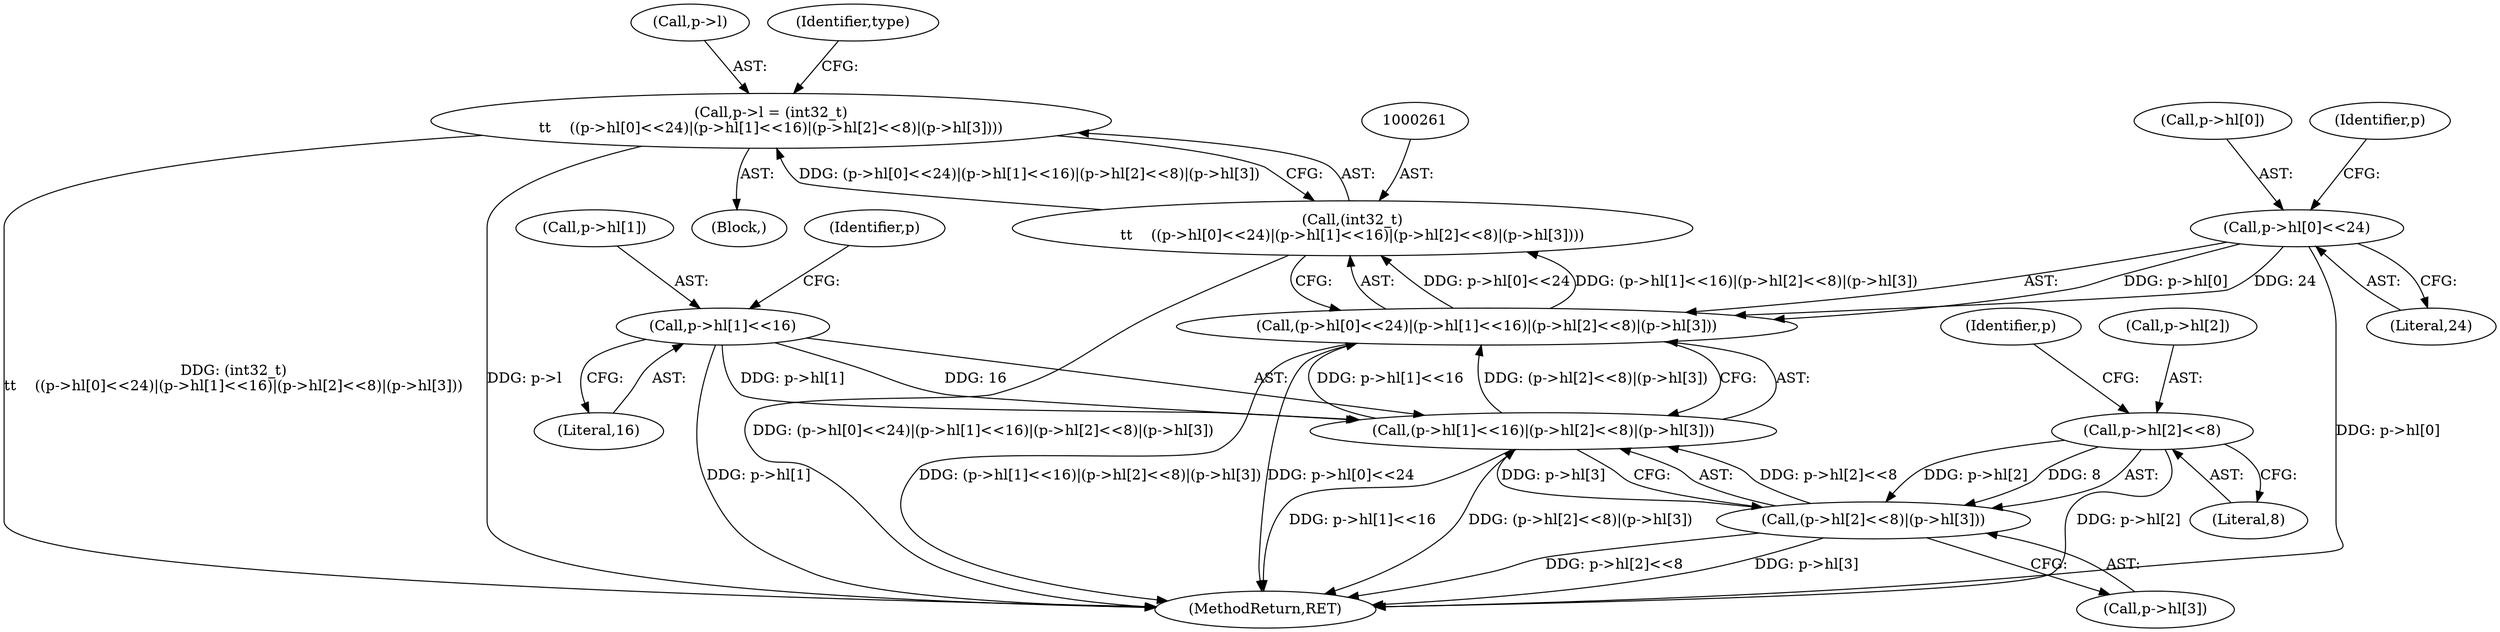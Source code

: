 digraph "0_file_59e63838913eee47f5c120a6c53d4565af638158@pointer" {
"1000256" [label="(Call,p->l = (int32_t)\n\t\t    ((p->hl[0]<<24)|(p->hl[1]<<16)|(p->hl[2]<<8)|(p->hl[3])))"];
"1000260" [label="(Call,(int32_t)\n\t\t    ((p->hl[0]<<24)|(p->hl[1]<<16)|(p->hl[2]<<8)|(p->hl[3])))"];
"1000262" [label="(Call,(p->hl[0]<<24)|(p->hl[1]<<16)|(p->hl[2]<<8)|(p->hl[3]))"];
"1000263" [label="(Call,p->hl[0]<<24)"];
"1000270" [label="(Call,(p->hl[1]<<16)|(p->hl[2]<<8)|(p->hl[3]))"];
"1000271" [label="(Call,p->hl[1]<<16)"];
"1000278" [label="(Call,(p->hl[2]<<8)|(p->hl[3]))"];
"1000279" [label="(Call,p->hl[2]<<8)"];
"1000908" [label="(MethodReturn,RET)"];
"1000277" [label="(Literal,16)"];
"1000282" [label="(Identifier,p)"];
"1000288" [label="(Identifier,p)"];
"1000270" [label="(Call,(p->hl[1]<<16)|(p->hl[2]<<8)|(p->hl[3]))"];
"1000274" [label="(Identifier,p)"];
"1000271" [label="(Call,p->hl[1]<<16)"];
"1000263" [label="(Call,p->hl[0]<<24)"];
"1000260" [label="(Call,(int32_t)\n\t\t    ((p->hl[0]<<24)|(p->hl[1]<<16)|(p->hl[2]<<8)|(p->hl[3])))"];
"1000286" [label="(Call,p->hl[3])"];
"1000280" [label="(Call,p->hl[2])"];
"1000269" [label="(Literal,24)"];
"1000262" [label="(Call,(p->hl[0]<<24)|(p->hl[1]<<16)|(p->hl[2]<<8)|(p->hl[3]))"];
"1000264" [label="(Call,p->hl[0])"];
"1000256" [label="(Call,p->l = (int32_t)\n\t\t    ((p->hl[0]<<24)|(p->hl[1]<<16)|(p->hl[2]<<8)|(p->hl[3])))"];
"1000285" [label="(Literal,8)"];
"1000123" [label="(Block,)"];
"1000272" [label="(Call,p->hl[1])"];
"1000257" [label="(Call,p->l)"];
"1000293" [label="(Identifier,type)"];
"1000278" [label="(Call,(p->hl[2]<<8)|(p->hl[3]))"];
"1000279" [label="(Call,p->hl[2]<<8)"];
"1000256" -> "1000123"  [label="AST: "];
"1000256" -> "1000260"  [label="CFG: "];
"1000257" -> "1000256"  [label="AST: "];
"1000260" -> "1000256"  [label="AST: "];
"1000293" -> "1000256"  [label="CFG: "];
"1000256" -> "1000908"  [label="DDG: (int32_t)\n\t\t    ((p->hl[0]<<24)|(p->hl[1]<<16)|(p->hl[2]<<8)|(p->hl[3]))"];
"1000256" -> "1000908"  [label="DDG: p->l"];
"1000260" -> "1000256"  [label="DDG: (p->hl[0]<<24)|(p->hl[1]<<16)|(p->hl[2]<<8)|(p->hl[3])"];
"1000260" -> "1000262"  [label="CFG: "];
"1000261" -> "1000260"  [label="AST: "];
"1000262" -> "1000260"  [label="AST: "];
"1000260" -> "1000908"  [label="DDG: (p->hl[0]<<24)|(p->hl[1]<<16)|(p->hl[2]<<8)|(p->hl[3])"];
"1000262" -> "1000260"  [label="DDG: p->hl[0]<<24"];
"1000262" -> "1000260"  [label="DDG: (p->hl[1]<<16)|(p->hl[2]<<8)|(p->hl[3])"];
"1000262" -> "1000270"  [label="CFG: "];
"1000263" -> "1000262"  [label="AST: "];
"1000270" -> "1000262"  [label="AST: "];
"1000262" -> "1000908"  [label="DDG: p->hl[0]<<24"];
"1000262" -> "1000908"  [label="DDG: (p->hl[1]<<16)|(p->hl[2]<<8)|(p->hl[3])"];
"1000263" -> "1000262"  [label="DDG: p->hl[0]"];
"1000263" -> "1000262"  [label="DDG: 24"];
"1000270" -> "1000262"  [label="DDG: p->hl[1]<<16"];
"1000270" -> "1000262"  [label="DDG: (p->hl[2]<<8)|(p->hl[3])"];
"1000263" -> "1000269"  [label="CFG: "];
"1000264" -> "1000263"  [label="AST: "];
"1000269" -> "1000263"  [label="AST: "];
"1000274" -> "1000263"  [label="CFG: "];
"1000263" -> "1000908"  [label="DDG: p->hl[0]"];
"1000270" -> "1000278"  [label="CFG: "];
"1000271" -> "1000270"  [label="AST: "];
"1000278" -> "1000270"  [label="AST: "];
"1000270" -> "1000908"  [label="DDG: (p->hl[2]<<8)|(p->hl[3])"];
"1000270" -> "1000908"  [label="DDG: p->hl[1]<<16"];
"1000271" -> "1000270"  [label="DDG: p->hl[1]"];
"1000271" -> "1000270"  [label="DDG: 16"];
"1000278" -> "1000270"  [label="DDG: p->hl[2]<<8"];
"1000278" -> "1000270"  [label="DDG: p->hl[3]"];
"1000271" -> "1000277"  [label="CFG: "];
"1000272" -> "1000271"  [label="AST: "];
"1000277" -> "1000271"  [label="AST: "];
"1000282" -> "1000271"  [label="CFG: "];
"1000271" -> "1000908"  [label="DDG: p->hl[1]"];
"1000278" -> "1000286"  [label="CFG: "];
"1000279" -> "1000278"  [label="AST: "];
"1000286" -> "1000278"  [label="AST: "];
"1000278" -> "1000908"  [label="DDG: p->hl[3]"];
"1000278" -> "1000908"  [label="DDG: p->hl[2]<<8"];
"1000279" -> "1000278"  [label="DDG: p->hl[2]"];
"1000279" -> "1000278"  [label="DDG: 8"];
"1000279" -> "1000285"  [label="CFG: "];
"1000280" -> "1000279"  [label="AST: "];
"1000285" -> "1000279"  [label="AST: "];
"1000288" -> "1000279"  [label="CFG: "];
"1000279" -> "1000908"  [label="DDG: p->hl[2]"];
}
